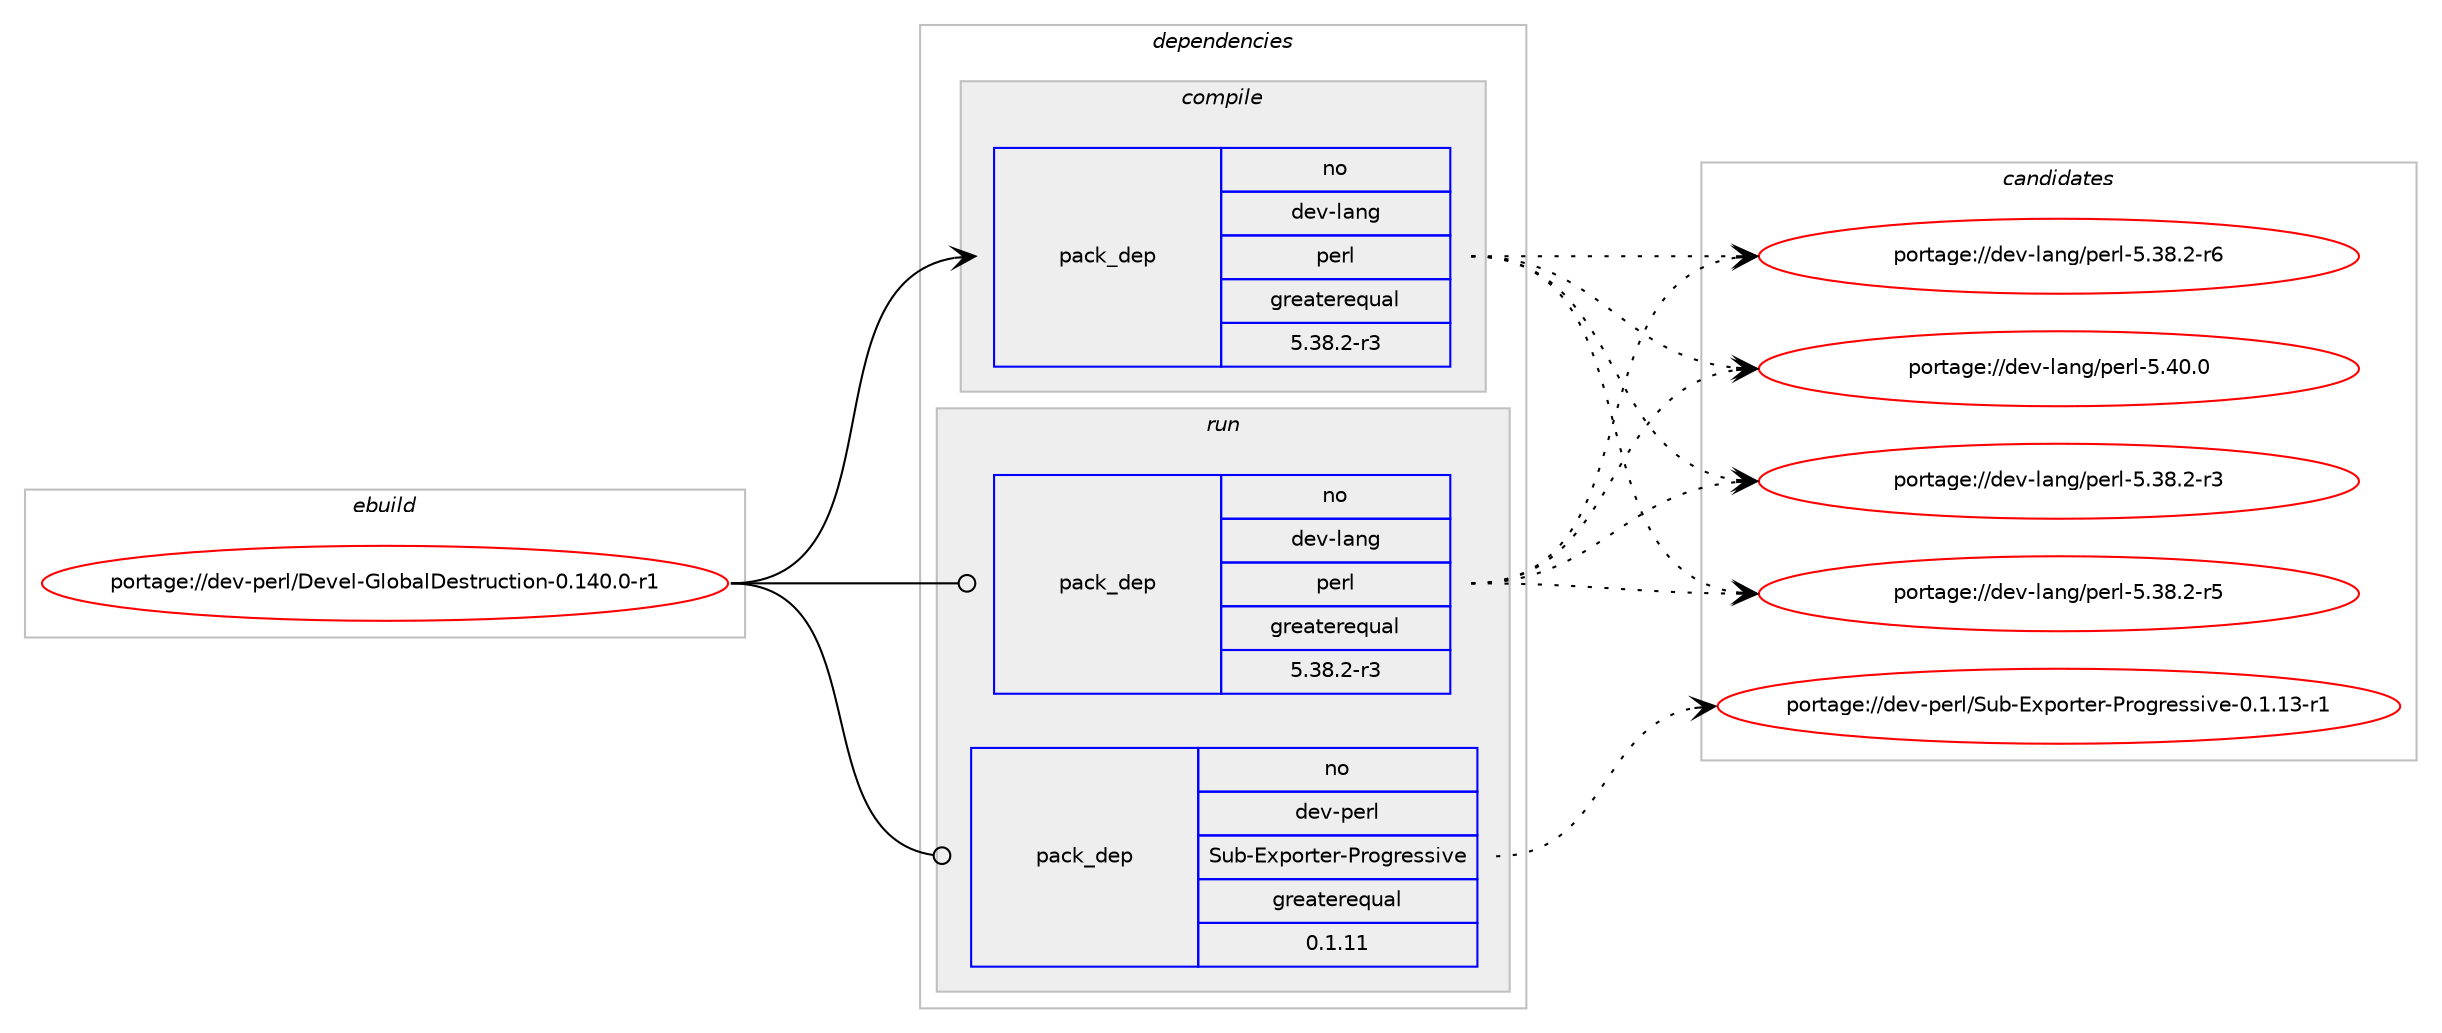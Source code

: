 digraph prolog {

# *************
# Graph options
# *************

newrank=true;
concentrate=true;
compound=true;
graph [rankdir=LR,fontname=Helvetica,fontsize=10,ranksep=1.5];#, ranksep=2.5, nodesep=0.2];
edge  [arrowhead=vee];
node  [fontname=Helvetica,fontsize=10];

# **********
# The ebuild
# **********

subgraph cluster_leftcol {
color=gray;
rank=same;
label=<<i>ebuild</i>>;
id [label="portage://dev-perl/Devel-GlobalDestruction-0.140.0-r1", color=red, width=4, href="../dev-perl/Devel-GlobalDestruction-0.140.0-r1.svg"];
}

# ****************
# The dependencies
# ****************

subgraph cluster_midcol {
color=gray;
label=<<i>dependencies</i>>;
subgraph cluster_compile {
fillcolor="#eeeeee";
style=filled;
label=<<i>compile</i>>;
subgraph pack34484 {
dependency64613 [label=<<TABLE BORDER="0" CELLBORDER="1" CELLSPACING="0" CELLPADDING="4" WIDTH="220"><TR><TD ROWSPAN="6" CELLPADDING="30">pack_dep</TD></TR><TR><TD WIDTH="110">no</TD></TR><TR><TD>dev-lang</TD></TR><TR><TD>perl</TD></TR><TR><TD>greaterequal</TD></TR><TR><TD>5.38.2-r3</TD></TR></TABLE>>, shape=none, color=blue];
}
id:e -> dependency64613:w [weight=20,style="solid",arrowhead="vee"];
}
subgraph cluster_compileandrun {
fillcolor="#eeeeee";
style=filled;
label=<<i>compile and run</i>>;
}
subgraph cluster_run {
fillcolor="#eeeeee";
style=filled;
label=<<i>run</i>>;
subgraph pack34485 {
dependency64614 [label=<<TABLE BORDER="0" CELLBORDER="1" CELLSPACING="0" CELLPADDING="4" WIDTH="220"><TR><TD ROWSPAN="6" CELLPADDING="30">pack_dep</TD></TR><TR><TD WIDTH="110">no</TD></TR><TR><TD>dev-lang</TD></TR><TR><TD>perl</TD></TR><TR><TD>greaterequal</TD></TR><TR><TD>5.38.2-r3</TD></TR></TABLE>>, shape=none, color=blue];
}
id:e -> dependency64614:w [weight=20,style="solid",arrowhead="odot"];
# *** BEGIN UNKNOWN DEPENDENCY TYPE (TODO) ***
# id -> package_dependency(portage://dev-perl/Devel-GlobalDestruction-0.140.0-r1,run,no,dev-lang,perl,none,[,,],any_same_slot,[])
# *** END UNKNOWN DEPENDENCY TYPE (TODO) ***

subgraph pack34486 {
dependency64615 [label=<<TABLE BORDER="0" CELLBORDER="1" CELLSPACING="0" CELLPADDING="4" WIDTH="220"><TR><TD ROWSPAN="6" CELLPADDING="30">pack_dep</TD></TR><TR><TD WIDTH="110">no</TD></TR><TR><TD>dev-perl</TD></TR><TR><TD>Sub-Exporter-Progressive</TD></TR><TR><TD>greaterequal</TD></TR><TR><TD>0.1.11</TD></TR></TABLE>>, shape=none, color=blue];
}
id:e -> dependency64615:w [weight=20,style="solid",arrowhead="odot"];
}
}

# **************
# The candidates
# **************

subgraph cluster_choices {
rank=same;
color=gray;
label=<<i>candidates</i>>;

subgraph choice34484 {
color=black;
nodesep=1;
choice100101118451089711010347112101114108455346515646504511451 [label="portage://dev-lang/perl-5.38.2-r3", color=red, width=4,href="../dev-lang/perl-5.38.2-r3.svg"];
choice100101118451089711010347112101114108455346515646504511453 [label="portage://dev-lang/perl-5.38.2-r5", color=red, width=4,href="../dev-lang/perl-5.38.2-r5.svg"];
choice100101118451089711010347112101114108455346515646504511454 [label="portage://dev-lang/perl-5.38.2-r6", color=red, width=4,href="../dev-lang/perl-5.38.2-r6.svg"];
choice10010111845108971101034711210111410845534652484648 [label="portage://dev-lang/perl-5.40.0", color=red, width=4,href="../dev-lang/perl-5.40.0.svg"];
dependency64613:e -> choice100101118451089711010347112101114108455346515646504511451:w [style=dotted,weight="100"];
dependency64613:e -> choice100101118451089711010347112101114108455346515646504511453:w [style=dotted,weight="100"];
dependency64613:e -> choice100101118451089711010347112101114108455346515646504511454:w [style=dotted,weight="100"];
dependency64613:e -> choice10010111845108971101034711210111410845534652484648:w [style=dotted,weight="100"];
}
subgraph choice34485 {
color=black;
nodesep=1;
choice100101118451089711010347112101114108455346515646504511451 [label="portage://dev-lang/perl-5.38.2-r3", color=red, width=4,href="../dev-lang/perl-5.38.2-r3.svg"];
choice100101118451089711010347112101114108455346515646504511453 [label="portage://dev-lang/perl-5.38.2-r5", color=red, width=4,href="../dev-lang/perl-5.38.2-r5.svg"];
choice100101118451089711010347112101114108455346515646504511454 [label="portage://dev-lang/perl-5.38.2-r6", color=red, width=4,href="../dev-lang/perl-5.38.2-r6.svg"];
choice10010111845108971101034711210111410845534652484648 [label="portage://dev-lang/perl-5.40.0", color=red, width=4,href="../dev-lang/perl-5.40.0.svg"];
dependency64614:e -> choice100101118451089711010347112101114108455346515646504511451:w [style=dotted,weight="100"];
dependency64614:e -> choice100101118451089711010347112101114108455346515646504511453:w [style=dotted,weight="100"];
dependency64614:e -> choice100101118451089711010347112101114108455346515646504511454:w [style=dotted,weight="100"];
dependency64614:e -> choice10010111845108971101034711210111410845534652484648:w [style=dotted,weight="100"];
}
subgraph choice34486 {
color=black;
nodesep=1;
choice1001011184511210111410847831179845691201121111141161011144580114111103114101115115105118101454846494649514511449 [label="portage://dev-perl/Sub-Exporter-Progressive-0.1.13-r1", color=red, width=4,href="../dev-perl/Sub-Exporter-Progressive-0.1.13-r1.svg"];
dependency64615:e -> choice1001011184511210111410847831179845691201121111141161011144580114111103114101115115105118101454846494649514511449:w [style=dotted,weight="100"];
}
}

}

